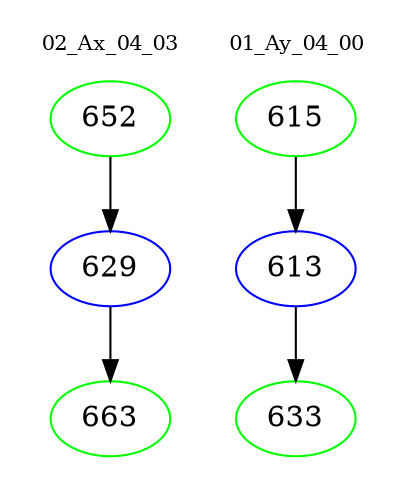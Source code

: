 digraph{
subgraph cluster_0 {
color = white
label = "02_Ax_04_03";
fontsize=10;
T0_652 [label="652", color="green"]
T0_652 -> T0_629 [color="black"]
T0_629 [label="629", color="blue"]
T0_629 -> T0_663 [color="black"]
T0_663 [label="663", color="green"]
}
subgraph cluster_1 {
color = white
label = "01_Ay_04_00";
fontsize=10;
T1_615 [label="615", color="green"]
T1_615 -> T1_613 [color="black"]
T1_613 [label="613", color="blue"]
T1_613 -> T1_633 [color="black"]
T1_633 [label="633", color="green"]
}
}
